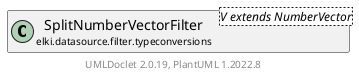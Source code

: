 @startuml
    remove .*\.(Instance|Par|Parameterizer|Factory)$
    set namespaceSeparator none
    hide empty fields
    hide empty methods

    class "<size:14>SplitNumberVectorFilter.Par\n<size:10>elki.datasource.filter.typeconversions" as elki.datasource.filter.typeconversions.SplitNumberVectorFilter.Par<V extends NumberVector> [[SplitNumberVectorFilter.Par.html]] {
        {static} +SELECTED_ATTRIBUTES_ID: OptionID
        #dims: int[]
        +configure(Parameterization): void
        +make(): SplitNumberVectorFilter<V extends NumberVector>
    }

    interface "<size:14>Parameterizer\n<size:10>elki.utilities.optionhandling" as elki.utilities.optionhandling.Parameterizer [[../../../utilities/optionhandling/Parameterizer.html]] {
        {abstract} +make(): Object
    }
    class "<size:14>SplitNumberVectorFilter\n<size:10>elki.datasource.filter.typeconversions" as elki.datasource.filter.typeconversions.SplitNumberVectorFilter<V extends NumberVector> [[SplitNumberVectorFilter.html]]

    elki.utilities.optionhandling.Parameterizer <|.. elki.datasource.filter.typeconversions.SplitNumberVectorFilter.Par
    elki.datasource.filter.typeconversions.SplitNumberVectorFilter +-- elki.datasource.filter.typeconversions.SplitNumberVectorFilter.Par

    center footer UMLDoclet 2.0.19, PlantUML 1.2022.8
@enduml
